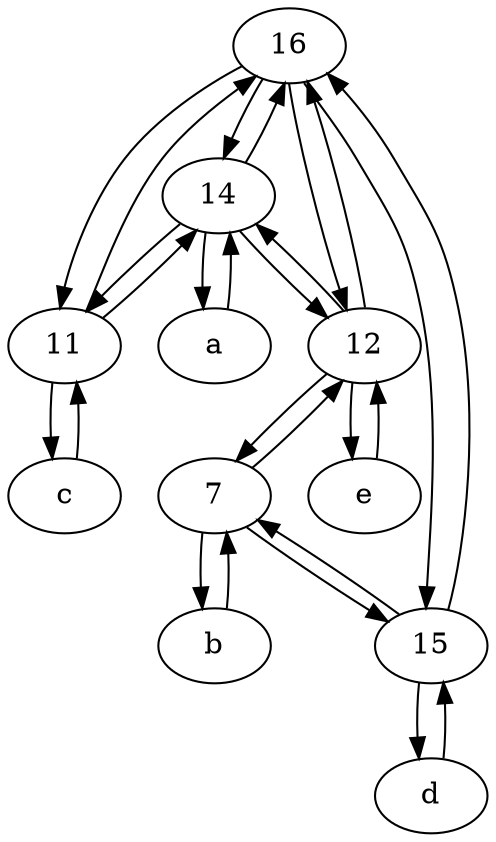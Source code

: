 digraph  {
	16;
	14;
	11;
	12;
	7;
	a [pos="40,10!"];
	b [pos="50,20!"];
	15;
	c [pos="20,10!"];
	d [pos="20,30!"];
	e [pos="30,50!"];
	12 -> 16;
	16 -> 15;
	11 -> 14;
	e -> 12;
	14 -> 16;
	11 -> c;
	14 -> 12;
	12 -> e;
	a -> 14;
	16 -> 12;
	14 -> a;
	d -> 15;
	16 -> 14;
	11 -> 16;
	16 -> 11;
	15 -> d;
	7 -> 15;
	12 -> 14;
	b -> 7;
	15 -> 7;
	14 -> 11;
	15 -> 16;
	7 -> b;
	c -> 11;
	7 -> 12;
	12 -> 7;

	}